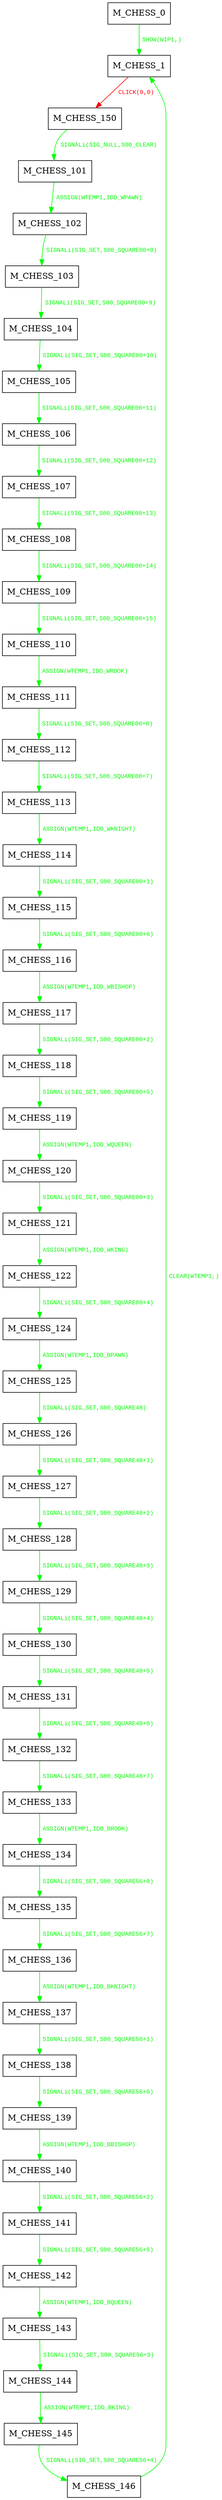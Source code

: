 digraph {
 node [shape=record];
"M_CHESS_0" -> "M_CHESS_1"[color=green, fontcolor=green, label=< <font face="Courier New" point-size="10">
SHOW(WIP1,)<br/>
</font>>];
"M_CHESS_1" -> "M_CHESS_150"[color=red, fontcolor=red, label=< <font face="Courier New" point-size="10">
CLICK(0,0)<br/>
</font>>];
"M_CHESS_101" -> "M_CHESS_102"[color=green, fontcolor=green, label=< <font face="Courier New" point-size="10">
ASSIGN(WTEMP1,IDD_WPAWN)<br/>
</font>>];
"M_CHESS_102" -> "M_CHESS_103"[color=green, fontcolor=green, label=< <font face="Courier New" point-size="10">
SIGNALi(SIG_SET,S00_SQUARE00+8)<br/>
</font>>];
"M_CHESS_103" -> "M_CHESS_104"[color=green, fontcolor=green, label=< <font face="Courier New" point-size="10">
SIGNALi(SIG_SET,S00_SQUARE00+9)<br/>
</font>>];
"M_CHESS_104" -> "M_CHESS_105"[color=green, fontcolor=green, label=< <font face="Courier New" point-size="10">
SIGNALi(SIG_SET,S00_SQUARE00+10)<br/>
</font>>];
"M_CHESS_105" -> "M_CHESS_106"[color=green, fontcolor=green, label=< <font face="Courier New" point-size="10">
SIGNALi(SIG_SET,S00_SQUARE00+11)<br/>
</font>>];
"M_CHESS_106" -> "M_CHESS_107"[color=green, fontcolor=green, label=< <font face="Courier New" point-size="10">
SIGNALi(SIG_SET,S00_SQUARE00+12)<br/>
</font>>];
"M_CHESS_107" -> "M_CHESS_108"[color=green, fontcolor=green, label=< <font face="Courier New" point-size="10">
SIGNALi(SIG_SET,S00_SQUARE00+13)<br/>
</font>>];
"M_CHESS_108" -> "M_CHESS_109"[color=green, fontcolor=green, label=< <font face="Courier New" point-size="10">
SIGNALi(SIG_SET,S00_SQUARE00+14)<br/>
</font>>];
"M_CHESS_109" -> "M_CHESS_110"[color=green, fontcolor=green, label=< <font face="Courier New" point-size="10">
SIGNALi(SIG_SET,S00_SQUARE00+15)<br/>
</font>>];
"M_CHESS_110" -> "M_CHESS_111"[color=green, fontcolor=green, label=< <font face="Courier New" point-size="10">
ASSIGN(WTEMP1,IDD_WROOK)<br/>
</font>>];
"M_CHESS_111" -> "M_CHESS_112"[color=green, fontcolor=green, label=< <font face="Courier New" point-size="10">
SIGNALi(SIG_SET,S00_SQUARE00+0)<br/>
</font>>];
"M_CHESS_112" -> "M_CHESS_113"[color=green, fontcolor=green, label=< <font face="Courier New" point-size="10">
SIGNALi(SIG_SET,S00_SQUARE00+7)<br/>
</font>>];
"M_CHESS_113" -> "M_CHESS_114"[color=green, fontcolor=green, label=< <font face="Courier New" point-size="10">
ASSIGN(WTEMP1,IDD_WKNIGHT)<br/>
</font>>];
"M_CHESS_114" -> "M_CHESS_115"[color=green, fontcolor=green, label=< <font face="Courier New" point-size="10">
SIGNALi(SIG_SET,S00_SQUARE00+1)<br/>
</font>>];
"M_CHESS_115" -> "M_CHESS_116"[color=green, fontcolor=green, label=< <font face="Courier New" point-size="10">
SIGNALi(SIG_SET,S00_SQUARE00+6)<br/>
</font>>];
"M_CHESS_116" -> "M_CHESS_117"[color=green, fontcolor=green, label=< <font face="Courier New" point-size="10">
ASSIGN(WTEMP1,IDD_WBISHOP)<br/>
</font>>];
"M_CHESS_117" -> "M_CHESS_118"[color=green, fontcolor=green, label=< <font face="Courier New" point-size="10">
SIGNALi(SIG_SET,S00_SQUARE00+2)<br/>
</font>>];
"M_CHESS_118" -> "M_CHESS_119"[color=green, fontcolor=green, label=< <font face="Courier New" point-size="10">
SIGNALi(SIG_SET,S00_SQUARE00+5)<br/>
</font>>];
"M_CHESS_119" -> "M_CHESS_120"[color=green, fontcolor=green, label=< <font face="Courier New" point-size="10">
ASSIGN(WTEMP1,IDD_WQUEEN)<br/>
</font>>];
"M_CHESS_120" -> "M_CHESS_121"[color=green, fontcolor=green, label=< <font face="Courier New" point-size="10">
SIGNALi(SIG_SET,S00_SQUARE00+3)<br/>
</font>>];
"M_CHESS_121" -> "M_CHESS_122"[color=green, fontcolor=green, label=< <font face="Courier New" point-size="10">
ASSIGN(WTEMP1,IDD_WKING)<br/>
</font>>];
"M_CHESS_122" -> "M_CHESS_124"[color=green, fontcolor=green, label=< <font face="Courier New" point-size="10">
SIGNALi(SIG_SET,S00_SQUARE00+4)<br/>
</font>>];
"M_CHESS_124" -> "M_CHESS_125"[color=green, fontcolor=green, label=< <font face="Courier New" point-size="10">
ASSIGN(WTEMP1,IDD_BPAWN)<br/>
</font>>];
"M_CHESS_125" -> "M_CHESS_126"[color=green, fontcolor=green, label=< <font face="Courier New" point-size="10">
SIGNALi(SIG_SET,S00_SQUARE48)<br/>
</font>>];
"M_CHESS_126" -> "M_CHESS_127"[color=green, fontcolor=green, label=< <font face="Courier New" point-size="10">
SIGNALi(SIG_SET,S00_SQUARE48+1)<br/>
</font>>];
"M_CHESS_127" -> "M_CHESS_128"[color=green, fontcolor=green, label=< <font face="Courier New" point-size="10">
SIGNALi(SIG_SET,S00_SQUARE48+2)<br/>
</font>>];
"M_CHESS_128" -> "M_CHESS_129"[color=green, fontcolor=green, label=< <font face="Courier New" point-size="10">
SIGNALi(SIG_SET,S00_SQUARE48+3)<br/>
</font>>];
"M_CHESS_129" -> "M_CHESS_130"[color=green, fontcolor=green, label=< <font face="Courier New" point-size="10">
SIGNALi(SIG_SET,S00_SQUARE48+4)<br/>
</font>>];
"M_CHESS_130" -> "M_CHESS_131"[color=green, fontcolor=green, label=< <font face="Courier New" point-size="10">
SIGNALi(SIG_SET,S00_SQUARE48+5)<br/>
</font>>];
"M_CHESS_131" -> "M_CHESS_132"[color=green, fontcolor=green, label=< <font face="Courier New" point-size="10">
SIGNALi(SIG_SET,S00_SQUARE48+6)<br/>
</font>>];
"M_CHESS_132" -> "M_CHESS_133"[color=green, fontcolor=green, label=< <font face="Courier New" point-size="10">
SIGNALi(SIG_SET,S00_SQUARE48+7)<br/>
</font>>];
"M_CHESS_133" -> "M_CHESS_134"[color=green, fontcolor=green, label=< <font face="Courier New" point-size="10">
ASSIGN(WTEMP1,IDD_BROOK)<br/>
</font>>];
"M_CHESS_134" -> "M_CHESS_135"[color=green, fontcolor=green, label=< <font face="Courier New" point-size="10">
SIGNALi(SIG_SET,S00_SQUARE56+0)<br/>
</font>>];
"M_CHESS_135" -> "M_CHESS_136"[color=green, fontcolor=green, label=< <font face="Courier New" point-size="10">
SIGNALi(SIG_SET,S00_SQUARE56+7)<br/>
</font>>];
"M_CHESS_136" -> "M_CHESS_137"[color=green, fontcolor=green, label=< <font face="Courier New" point-size="10">
ASSIGN(WTEMP1,IDD_BKNIGHT)<br/>
</font>>];
"M_CHESS_137" -> "M_CHESS_138"[color=green, fontcolor=green, label=< <font face="Courier New" point-size="10">
SIGNALi(SIG_SET,S00_SQUARE56+1)<br/>
</font>>];
"M_CHESS_138" -> "M_CHESS_139"[color=green, fontcolor=green, label=< <font face="Courier New" point-size="10">
SIGNALi(SIG_SET,S00_SQUARE56+6)<br/>
</font>>];
"M_CHESS_139" -> "M_CHESS_140"[color=green, fontcolor=green, label=< <font face="Courier New" point-size="10">
ASSIGN(WTEMP1,IDD_BBISHOP)<br/>
</font>>];
"M_CHESS_140" -> "M_CHESS_141"[color=green, fontcolor=green, label=< <font face="Courier New" point-size="10">
SIGNALi(SIG_SET,S00_SQUARE56+2)<br/>
</font>>];
"M_CHESS_141" -> "M_CHESS_142"[color=green, fontcolor=green, label=< <font face="Courier New" point-size="10">
SIGNALi(SIG_SET,S00_SQUARE56+5)<br/>
</font>>];
"M_CHESS_142" -> "M_CHESS_143"[color=green, fontcolor=green, label=< <font face="Courier New" point-size="10">
ASSIGN(WTEMP1,IDD_BQUEEN)<br/>
</font>>];
"M_CHESS_143" -> "M_CHESS_144"[color=green, fontcolor=green, label=< <font face="Courier New" point-size="10">
SIGNALi(SIG_SET,S00_SQUARE56+3)<br/>
</font>>];
"M_CHESS_144" -> "M_CHESS_145"[color=green, fontcolor=green, label=< <font face="Courier New" point-size="10">
ASSIGN(WTEMP1,IDD_BKING)<br/>
</font>>];
"M_CHESS_145" -> "M_CHESS_146"[color=green, fontcolor=green, label=< <font face="Courier New" point-size="10">
SIGNALi(SIG_SET,S00_SQUARE56+4)<br/>
</font>>];
"M_CHESS_146" -> "M_CHESS_1"[color=green, fontcolor=green, label=< <font face="Courier New" point-size="10">
CLEAR(WTEMP1,)<br/>
</font>>];
"M_CHESS_150" -> "M_CHESS_101"[color=green, fontcolor=green, label=< <font face="Courier New" point-size="10">
SIGNALi(SIG_NULL,S00_CLEAR)<br/>
</font>>];
}
